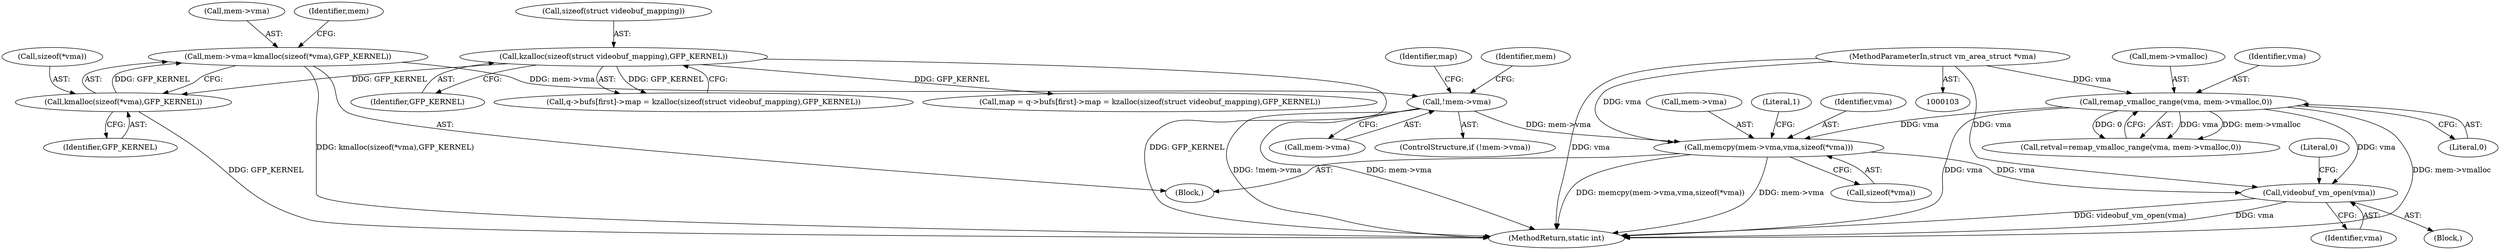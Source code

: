 digraph "0_linux_0b29669c065f60501e7289e1950fa2a618962358@API" {
"1000324" [label="(Call,memcpy(mem->vma,vma,sizeof(*vma)))"];
"1000305" [label="(Call,!mem->vma)"];
"1000295" [label="(Call,mem->vma=kmalloc(sizeof(*vma),GFP_KERNEL))"];
"1000299" [label="(Call,kmalloc(sizeof(*vma),GFP_KERNEL))"];
"1000203" [label="(Call,kzalloc(sizeof(struct videobuf_mapping),GFP_KERNEL))"];
"1000281" [label="(Call,remap_vmalloc_range(vma, mem->vmalloc,0))"];
"1000105" [label="(MethodParameterIn,struct vm_area_struct *vma)"];
"1000356" [label="(Call,videobuf_vm_open(vma))"];
"1000279" [label="(Call,retval=remap_vmalloc_range(vma, mem->vmalloc,0))"];
"1000325" [label="(Call,mem->vma)"];
"1000326" [label="(Identifier,mem)"];
"1000307" [label="(Identifier,mem)"];
"1000311" [label="(Identifier,map)"];
"1000281" [label="(Call,remap_vmalloc_range(vma, mem->vmalloc,0))"];
"1000291" [label="(Block,)"];
"1000360" [label="(MethodReturn,static int)"];
"1000303" [label="(Identifier,GFP_KERNEL)"];
"1000206" [label="(Identifier,GFP_KERNEL)"];
"1000295" [label="(Call,mem->vma=kmalloc(sizeof(*vma),GFP_KERNEL))"];
"1000204" [label="(Call,sizeof(struct videobuf_mapping))"];
"1000286" [label="(Literal,0)"];
"1000305" [label="(Call,!mem->vma)"];
"1000359" [label="(Literal,0)"];
"1000203" [label="(Call,kzalloc(sizeof(struct videobuf_mapping),GFP_KERNEL))"];
"1000299" [label="(Call,kmalloc(sizeof(*vma),GFP_KERNEL))"];
"1000300" [label="(Call,sizeof(*vma))"];
"1000304" [label="(ControlStructure,if (!mem->vma))"];
"1000106" [label="(Block,)"];
"1000282" [label="(Identifier,vma)"];
"1000329" [label="(Call,sizeof(*vma))"];
"1000195" [label="(Call,q->bufs[first]->map = kzalloc(sizeof(struct videobuf_mapping),GFP_KERNEL))"];
"1000306" [label="(Call,mem->vma)"];
"1000283" [label="(Call,mem->vmalloc)"];
"1000357" [label="(Identifier,vma)"];
"1000333" [label="(Literal,1)"];
"1000105" [label="(MethodParameterIn,struct vm_area_struct *vma)"];
"1000356" [label="(Call,videobuf_vm_open(vma))"];
"1000328" [label="(Identifier,vma)"];
"1000193" [label="(Call,map = q->bufs[first]->map = kzalloc(sizeof(struct videobuf_mapping),GFP_KERNEL))"];
"1000324" [label="(Call,memcpy(mem->vma,vma,sizeof(*vma)))"];
"1000296" [label="(Call,mem->vma)"];
"1000324" -> "1000291"  [label="AST: "];
"1000324" -> "1000329"  [label="CFG: "];
"1000325" -> "1000324"  [label="AST: "];
"1000328" -> "1000324"  [label="AST: "];
"1000329" -> "1000324"  [label="AST: "];
"1000333" -> "1000324"  [label="CFG: "];
"1000324" -> "1000360"  [label="DDG: memcpy(mem->vma,vma,sizeof(*vma))"];
"1000324" -> "1000360"  [label="DDG: mem->vma"];
"1000305" -> "1000324"  [label="DDG: mem->vma"];
"1000281" -> "1000324"  [label="DDG: vma"];
"1000105" -> "1000324"  [label="DDG: vma"];
"1000324" -> "1000356"  [label="DDG: vma"];
"1000305" -> "1000304"  [label="AST: "];
"1000305" -> "1000306"  [label="CFG: "];
"1000306" -> "1000305"  [label="AST: "];
"1000311" -> "1000305"  [label="CFG: "];
"1000326" -> "1000305"  [label="CFG: "];
"1000305" -> "1000360"  [label="DDG: !mem->vma"];
"1000305" -> "1000360"  [label="DDG: mem->vma"];
"1000295" -> "1000305"  [label="DDG: mem->vma"];
"1000295" -> "1000291"  [label="AST: "];
"1000295" -> "1000299"  [label="CFG: "];
"1000296" -> "1000295"  [label="AST: "];
"1000299" -> "1000295"  [label="AST: "];
"1000307" -> "1000295"  [label="CFG: "];
"1000295" -> "1000360"  [label="DDG: kmalloc(sizeof(*vma),GFP_KERNEL)"];
"1000299" -> "1000295"  [label="DDG: GFP_KERNEL"];
"1000299" -> "1000303"  [label="CFG: "];
"1000300" -> "1000299"  [label="AST: "];
"1000303" -> "1000299"  [label="AST: "];
"1000299" -> "1000360"  [label="DDG: GFP_KERNEL"];
"1000203" -> "1000299"  [label="DDG: GFP_KERNEL"];
"1000203" -> "1000195"  [label="AST: "];
"1000203" -> "1000206"  [label="CFG: "];
"1000204" -> "1000203"  [label="AST: "];
"1000206" -> "1000203"  [label="AST: "];
"1000195" -> "1000203"  [label="CFG: "];
"1000203" -> "1000360"  [label="DDG: GFP_KERNEL"];
"1000203" -> "1000193"  [label="DDG: GFP_KERNEL"];
"1000203" -> "1000195"  [label="DDG: GFP_KERNEL"];
"1000281" -> "1000279"  [label="AST: "];
"1000281" -> "1000286"  [label="CFG: "];
"1000282" -> "1000281"  [label="AST: "];
"1000283" -> "1000281"  [label="AST: "];
"1000286" -> "1000281"  [label="AST: "];
"1000279" -> "1000281"  [label="CFG: "];
"1000281" -> "1000360"  [label="DDG: vma"];
"1000281" -> "1000360"  [label="DDG: mem->vmalloc"];
"1000281" -> "1000279"  [label="DDG: vma"];
"1000281" -> "1000279"  [label="DDG: mem->vmalloc"];
"1000281" -> "1000279"  [label="DDG: 0"];
"1000105" -> "1000281"  [label="DDG: vma"];
"1000281" -> "1000356"  [label="DDG: vma"];
"1000105" -> "1000103"  [label="AST: "];
"1000105" -> "1000360"  [label="DDG: vma"];
"1000105" -> "1000356"  [label="DDG: vma"];
"1000356" -> "1000106"  [label="AST: "];
"1000356" -> "1000357"  [label="CFG: "];
"1000357" -> "1000356"  [label="AST: "];
"1000359" -> "1000356"  [label="CFG: "];
"1000356" -> "1000360"  [label="DDG: videobuf_vm_open(vma)"];
"1000356" -> "1000360"  [label="DDG: vma"];
}
